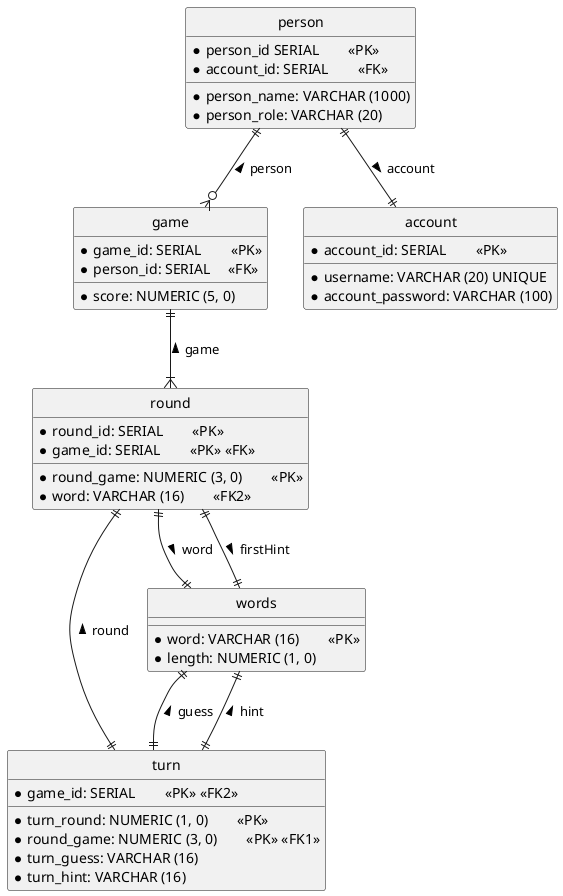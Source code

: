 @startuml
' hide the spot
hide circle

' avoid problems with angled crows feet
' skinparam linetype ortho

entity "game" as game {
'Nog aanpassen
  *game_id: SERIAL        <<PK>>
  *person_id: SERIAL     <<FK>>
  *score: NUMERIC (5, 0)
}

entity "round" as round {
  *round_id: SERIAL        <<PK>>
  *round_game: NUMERIC (3, 0)        <<PK>>
  *game_id: SERIAL        <<PK>> <<FK>>
  *word: VARCHAR (16)        <<FK2>>
}

entity "turn" as turn {
    *turn_round: NUMERIC (1, 0)        <<PK>>
    *round_game: NUMERIC (3, 0)        <<PK>> <<FK1>>
    *game_id: SERIAL        <<PK>> <<FK2>>
    *turn_guess: VARCHAR (16)
    *turn_hint: VARCHAR (16)
}

entity "words" as word {
'Later in de configuratie aanpassen naar word
  *word: VARCHAR (16)        <<PK>>
  *length: NUMERIC (1, 0)
}

entity "person" as person {
'Nog aanpassen
  *person_id SERIAL        <<PK>>
  *person_name: VARCHAR (1000)
  *account_id: SERIAL        <<FK>>
  *person_role: VARCHAR (20)
}

entity "account" as account {
'    Nog aanpassen
  *account_id: SERIAL        <<PK>>
  *username: VARCHAR (20) UNIQUE
  *account_password: VARCHAR (100)
}

game ||--|{ round : game <
round ||--|| word : word >
round ||--|| word : firstHint >
round ||--|| turn : round <
word ||--|| turn : guess <
word ||--|| turn: hint <
person ||--o{ game : person <
person ||--|| account : > account
@enduml